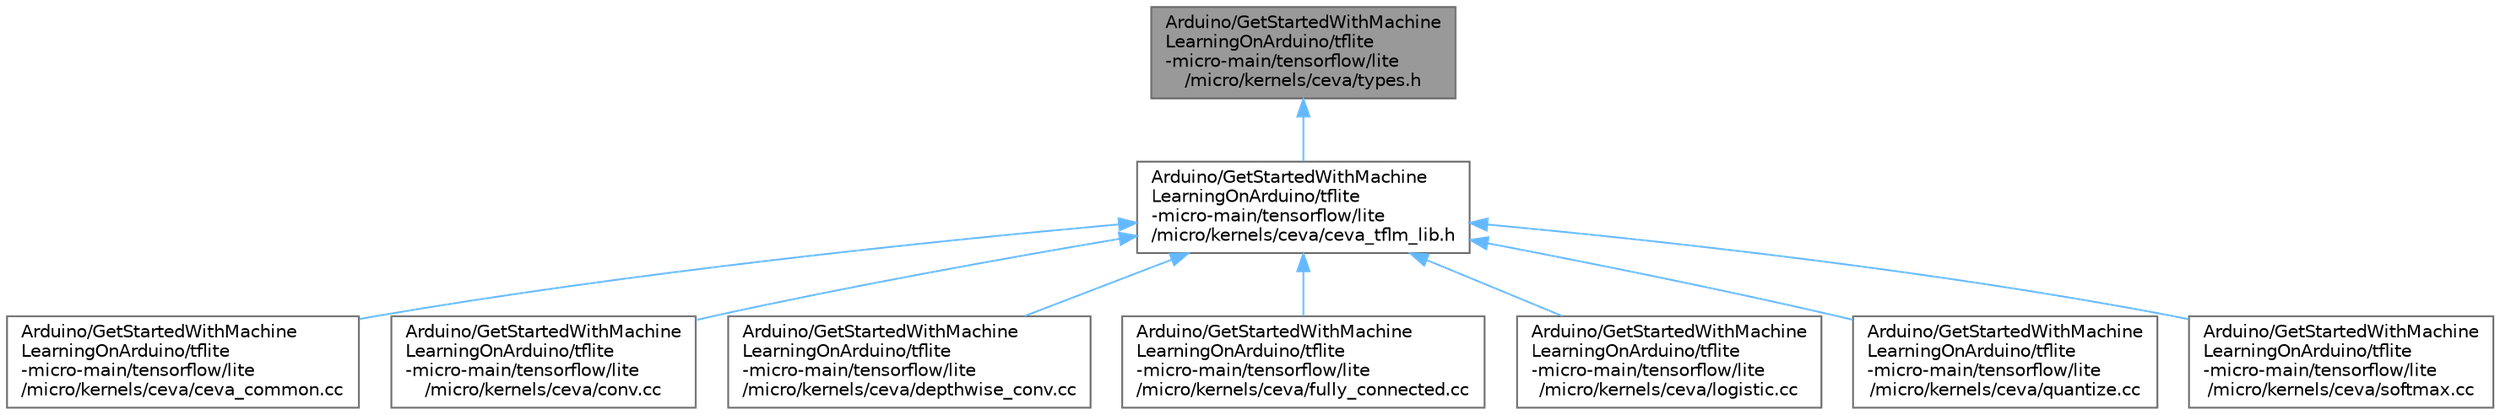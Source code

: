 digraph "Arduino/GetStartedWithMachineLearningOnArduino/tflite-micro-main/tensorflow/lite/micro/kernels/ceva/types.h"
{
 // LATEX_PDF_SIZE
  bgcolor="transparent";
  edge [fontname=Helvetica,fontsize=10,labelfontname=Helvetica,labelfontsize=10];
  node [fontname=Helvetica,fontsize=10,shape=box,height=0.2,width=0.4];
  Node1 [id="Node000001",label="Arduino/GetStartedWithMachine\lLearningOnArduino/tflite\l-micro-main/tensorflow/lite\l/micro/kernels/ceva/types.h",height=0.2,width=0.4,color="gray40", fillcolor="grey60", style="filled", fontcolor="black",tooltip=" "];
  Node1 -> Node2 [id="edge9_Node000001_Node000002",dir="back",color="steelblue1",style="solid",tooltip=" "];
  Node2 [id="Node000002",label="Arduino/GetStartedWithMachine\lLearningOnArduino/tflite\l-micro-main/tensorflow/lite\l/micro/kernels/ceva/ceva_tflm_lib.h",height=0.2,width=0.4,color="grey40", fillcolor="white", style="filled",URL="$ceva__tflm__lib_8h.html",tooltip=" "];
  Node2 -> Node3 [id="edge10_Node000002_Node000003",dir="back",color="steelblue1",style="solid",tooltip=" "];
  Node3 [id="Node000003",label="Arduino/GetStartedWithMachine\lLearningOnArduino/tflite\l-micro-main/tensorflow/lite\l/micro/kernels/ceva/ceva_common.cc",height=0.2,width=0.4,color="grey40", fillcolor="white", style="filled",URL="$ceva__common_8cc.html",tooltip=" "];
  Node2 -> Node4 [id="edge11_Node000002_Node000004",dir="back",color="steelblue1",style="solid",tooltip=" "];
  Node4 [id="Node000004",label="Arduino/GetStartedWithMachine\lLearningOnArduino/tflite\l-micro-main/tensorflow/lite\l/micro/kernels/ceva/conv.cc",height=0.2,width=0.4,color="grey40", fillcolor="white", style="filled",URL="$ceva_2conv_8cc.html",tooltip=" "];
  Node2 -> Node5 [id="edge12_Node000002_Node000005",dir="back",color="steelblue1",style="solid",tooltip=" "];
  Node5 [id="Node000005",label="Arduino/GetStartedWithMachine\lLearningOnArduino/tflite\l-micro-main/tensorflow/lite\l/micro/kernels/ceva/depthwise_conv.cc",height=0.2,width=0.4,color="grey40", fillcolor="white", style="filled",URL="$ceva_2depthwise__conv_8cc.html",tooltip=" "];
  Node2 -> Node6 [id="edge13_Node000002_Node000006",dir="back",color="steelblue1",style="solid",tooltip=" "];
  Node6 [id="Node000006",label="Arduino/GetStartedWithMachine\lLearningOnArduino/tflite\l-micro-main/tensorflow/lite\l/micro/kernels/ceva/fully_connected.cc",height=0.2,width=0.4,color="grey40", fillcolor="white", style="filled",URL="$tensorflow_2lite_2micro_2kernels_2ceva_2fully__connected_8cc.html",tooltip=" "];
  Node2 -> Node7 [id="edge14_Node000002_Node000007",dir="back",color="steelblue1",style="solid",tooltip=" "];
  Node7 [id="Node000007",label="Arduino/GetStartedWithMachine\lLearningOnArduino/tflite\l-micro-main/tensorflow/lite\l/micro/kernels/ceva/logistic.cc",height=0.2,width=0.4,color="grey40", fillcolor="white", style="filled",URL="$ceva_2logistic_8cc.html",tooltip=" "];
  Node2 -> Node8 [id="edge15_Node000002_Node000008",dir="back",color="steelblue1",style="solid",tooltip=" "];
  Node8 [id="Node000008",label="Arduino/GetStartedWithMachine\lLearningOnArduino/tflite\l-micro-main/tensorflow/lite\l/micro/kernels/ceva/quantize.cc",height=0.2,width=0.4,color="grey40", fillcolor="white", style="filled",URL="$ceva_2quantize_8cc.html",tooltip=" "];
  Node2 -> Node9 [id="edge16_Node000002_Node000009",dir="back",color="steelblue1",style="solid",tooltip=" "];
  Node9 [id="Node000009",label="Arduino/GetStartedWithMachine\lLearningOnArduino/tflite\l-micro-main/tensorflow/lite\l/micro/kernels/ceva/softmax.cc",height=0.2,width=0.4,color="grey40", fillcolor="white", style="filled",URL="$ceva_2softmax_8cc.html",tooltip=" "];
}
